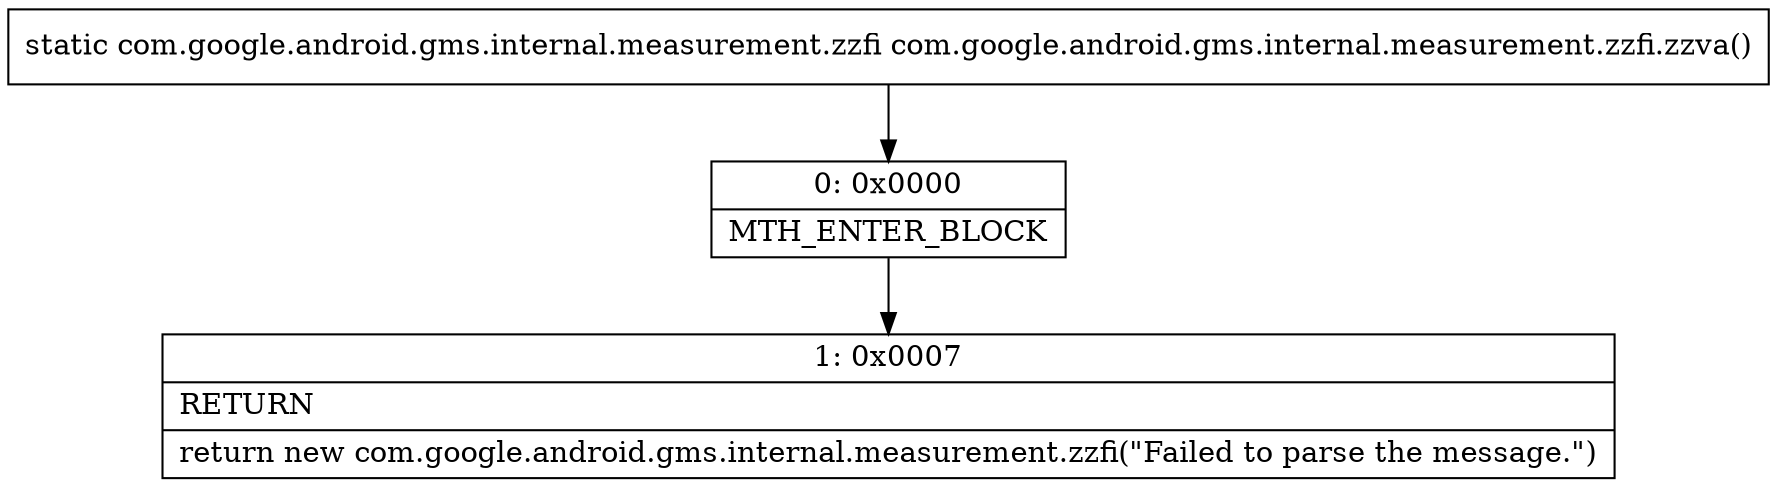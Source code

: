 digraph "CFG forcom.google.android.gms.internal.measurement.zzfi.zzva()Lcom\/google\/android\/gms\/internal\/measurement\/zzfi;" {
Node_0 [shape=record,label="{0\:\ 0x0000|MTH_ENTER_BLOCK\l}"];
Node_1 [shape=record,label="{1\:\ 0x0007|RETURN\l|return new com.google.android.gms.internal.measurement.zzfi(\"Failed to parse the message.\")\l}"];
MethodNode[shape=record,label="{static com.google.android.gms.internal.measurement.zzfi com.google.android.gms.internal.measurement.zzfi.zzva() }"];
MethodNode -> Node_0;
Node_0 -> Node_1;
}

